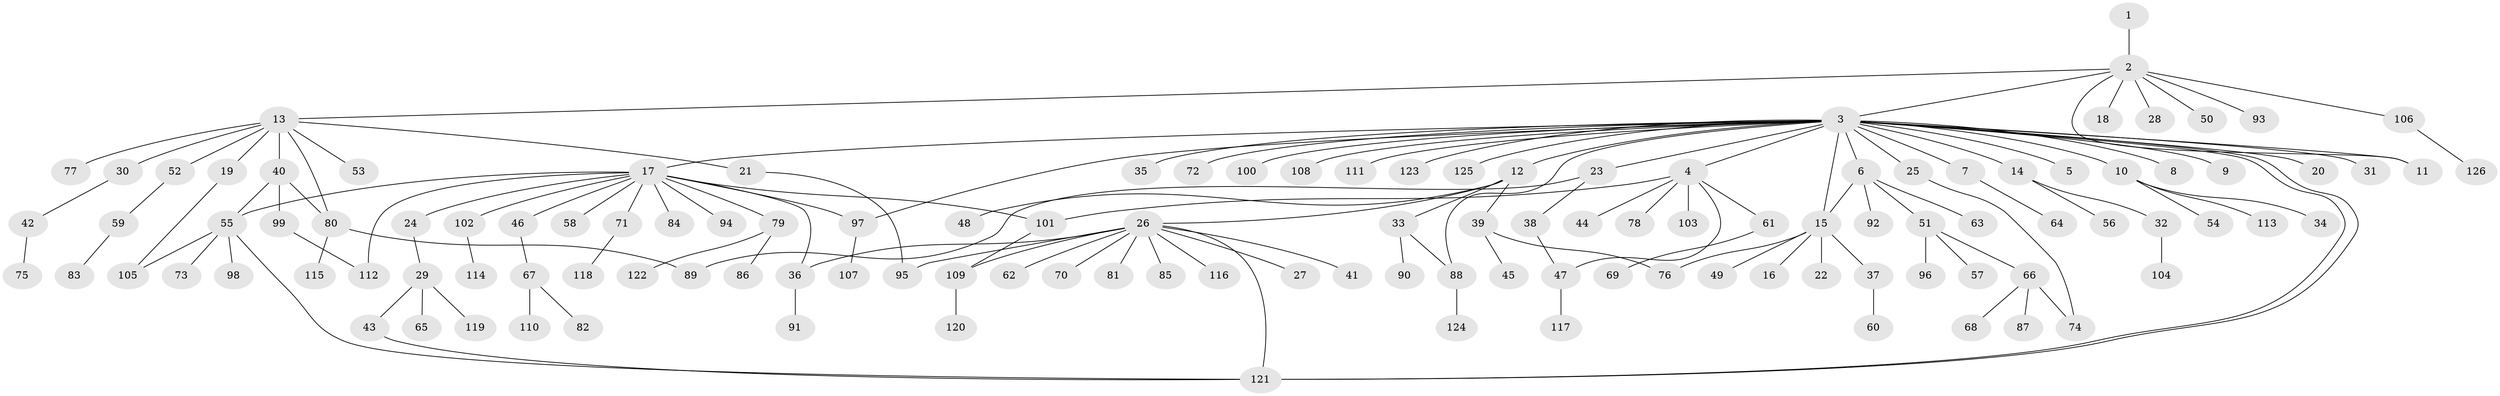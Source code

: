 // coarse degree distribution, {1: 0.6041666666666666, 8: 0.020833333333333332, 25: 0.010416666666666666, 6: 0.020833333333333332, 9: 0.020833333333333332, 3: 0.09375, 2: 0.17708333333333334, 13: 0.010416666666666666, 4: 0.03125, 11: 0.010416666666666666}
// Generated by graph-tools (version 1.1) at 2025/51/02/27/25 19:51:56]
// undirected, 126 vertices, 145 edges
graph export_dot {
graph [start="1"]
  node [color=gray90,style=filled];
  1;
  2;
  3;
  4;
  5;
  6;
  7;
  8;
  9;
  10;
  11;
  12;
  13;
  14;
  15;
  16;
  17;
  18;
  19;
  20;
  21;
  22;
  23;
  24;
  25;
  26;
  27;
  28;
  29;
  30;
  31;
  32;
  33;
  34;
  35;
  36;
  37;
  38;
  39;
  40;
  41;
  42;
  43;
  44;
  45;
  46;
  47;
  48;
  49;
  50;
  51;
  52;
  53;
  54;
  55;
  56;
  57;
  58;
  59;
  60;
  61;
  62;
  63;
  64;
  65;
  66;
  67;
  68;
  69;
  70;
  71;
  72;
  73;
  74;
  75;
  76;
  77;
  78;
  79;
  80;
  81;
  82;
  83;
  84;
  85;
  86;
  87;
  88;
  89;
  90;
  91;
  92;
  93;
  94;
  95;
  96;
  97;
  98;
  99;
  100;
  101;
  102;
  103;
  104;
  105;
  106;
  107;
  108;
  109;
  110;
  111;
  112;
  113;
  114;
  115;
  116;
  117;
  118;
  119;
  120;
  121;
  122;
  123;
  124;
  125;
  126;
  1 -- 2;
  2 -- 3;
  2 -- 11;
  2 -- 13;
  2 -- 18;
  2 -- 28;
  2 -- 50;
  2 -- 93;
  2 -- 106;
  3 -- 4;
  3 -- 5;
  3 -- 6;
  3 -- 7;
  3 -- 8;
  3 -- 9;
  3 -- 10;
  3 -- 11;
  3 -- 12;
  3 -- 14;
  3 -- 15;
  3 -- 17;
  3 -- 20;
  3 -- 23;
  3 -- 25;
  3 -- 31;
  3 -- 35;
  3 -- 72;
  3 -- 88;
  3 -- 97;
  3 -- 100;
  3 -- 108;
  3 -- 111;
  3 -- 121;
  3 -- 121;
  3 -- 123;
  3 -- 125;
  4 -- 44;
  4 -- 47;
  4 -- 61;
  4 -- 78;
  4 -- 101;
  4 -- 103;
  6 -- 15;
  6 -- 51;
  6 -- 63;
  6 -- 92;
  7 -- 64;
  10 -- 34;
  10 -- 54;
  10 -- 113;
  12 -- 26;
  12 -- 33;
  12 -- 39;
  12 -- 48;
  13 -- 19;
  13 -- 21;
  13 -- 30;
  13 -- 40;
  13 -- 52;
  13 -- 53;
  13 -- 77;
  13 -- 80;
  14 -- 32;
  14 -- 56;
  15 -- 16;
  15 -- 22;
  15 -- 37;
  15 -- 49;
  15 -- 76;
  17 -- 24;
  17 -- 36;
  17 -- 46;
  17 -- 55;
  17 -- 58;
  17 -- 71;
  17 -- 79;
  17 -- 84;
  17 -- 94;
  17 -- 97;
  17 -- 101;
  17 -- 102;
  17 -- 112;
  19 -- 105;
  21 -- 95;
  23 -- 38;
  23 -- 89;
  24 -- 29;
  25 -- 74;
  26 -- 27;
  26 -- 36;
  26 -- 41;
  26 -- 62;
  26 -- 70;
  26 -- 81;
  26 -- 85;
  26 -- 95;
  26 -- 109;
  26 -- 116;
  26 -- 121;
  29 -- 43;
  29 -- 65;
  29 -- 119;
  30 -- 42;
  32 -- 104;
  33 -- 88;
  33 -- 90;
  36 -- 91;
  37 -- 60;
  38 -- 47;
  39 -- 45;
  39 -- 76;
  40 -- 55;
  40 -- 80;
  40 -- 99;
  42 -- 75;
  43 -- 121;
  46 -- 67;
  47 -- 117;
  51 -- 57;
  51 -- 66;
  51 -- 96;
  52 -- 59;
  55 -- 73;
  55 -- 98;
  55 -- 105;
  55 -- 121;
  59 -- 83;
  61 -- 69;
  66 -- 68;
  66 -- 74;
  66 -- 87;
  67 -- 82;
  67 -- 110;
  71 -- 118;
  79 -- 86;
  79 -- 122;
  80 -- 89;
  80 -- 115;
  88 -- 124;
  97 -- 107;
  99 -- 112;
  101 -- 109;
  102 -- 114;
  106 -- 126;
  109 -- 120;
}
